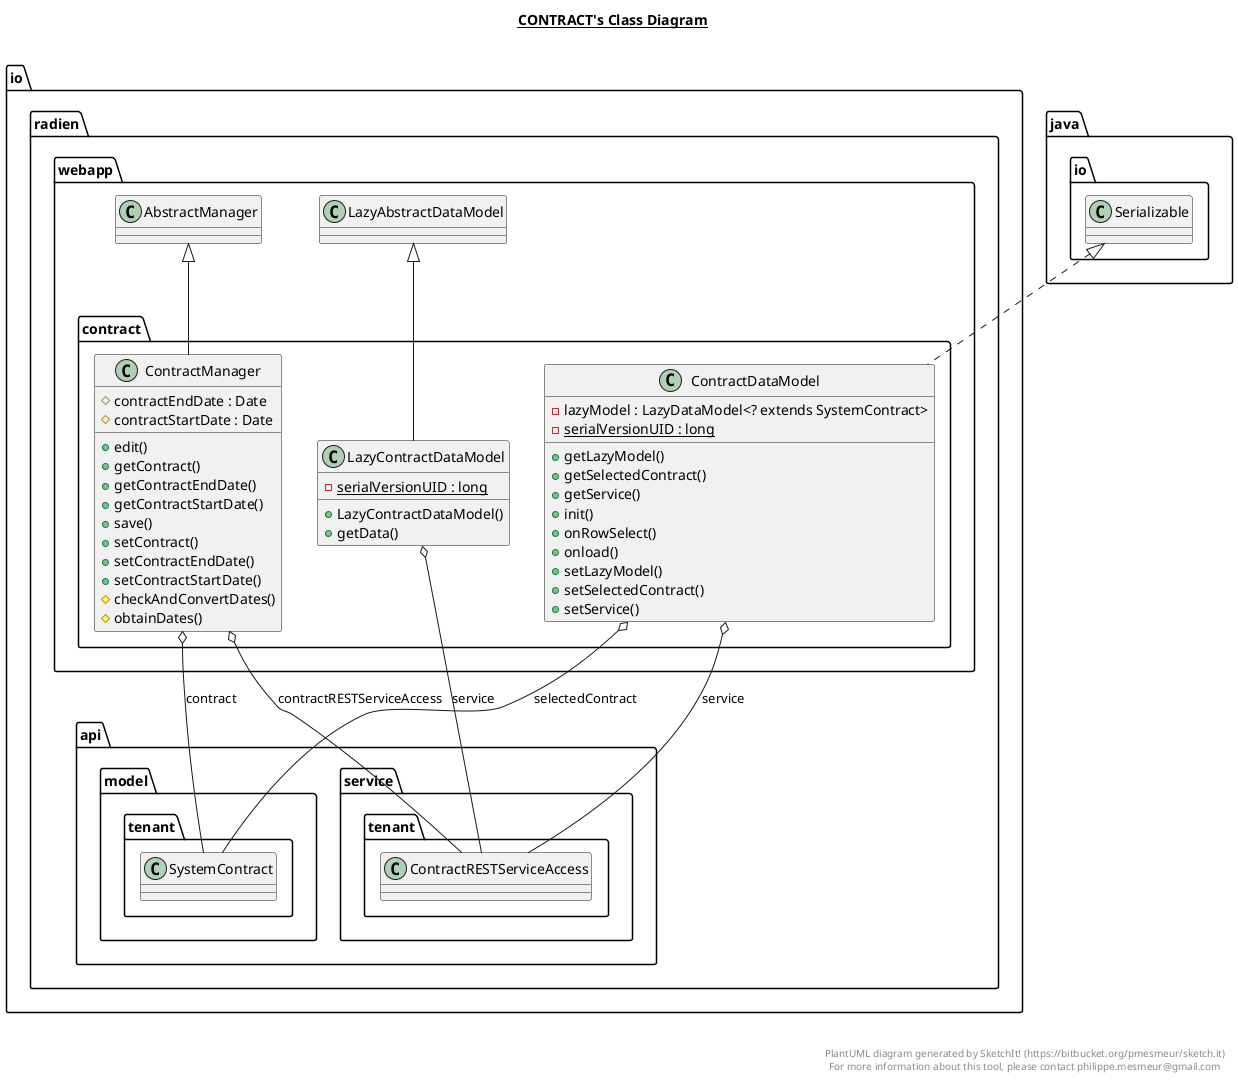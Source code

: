 @startuml

title __CONTRACT's Class Diagram__\n

  namespace io.radien.webapp {
    namespace contract {
      class io.radien.webapp.contract.ContractDataModel {
          - lazyModel : LazyDataModel<? extends SystemContract>
          {static} - serialVersionUID : long
          + getLazyModel()
          + getSelectedContract()
          + getService()
          + init()
          + onRowSelect()
          + onload()
          + setLazyModel()
          + setSelectedContract()
          + setService()
      }
    }
  }
  

  namespace io.radien.webapp {
    namespace contract {
      class io.radien.webapp.contract.ContractManager {
          # contractEndDate : Date
          # contractStartDate : Date
          + edit()
          + getContract()
          + getContractEndDate()
          + getContractStartDate()
          + save()
          + setContract()
          + setContractEndDate()
          + setContractStartDate()
          # checkAndConvertDates()
          # obtainDates()
      }
    }
  }
  

  namespace io.radien.webapp {
    namespace contract {
      class io.radien.webapp.contract.LazyContractDataModel {
          {static} - serialVersionUID : long
          + LazyContractDataModel()
          + getData()
      }
    }
  }
  

  io.radien.webapp.contract.ContractDataModel .up.|> java.io.Serializable
  io.radien.webapp.contract.ContractDataModel o-- io.radien.api.model.tenant.SystemContract : selectedContract
  io.radien.webapp.contract.ContractDataModel o-- io.radien.api.service.tenant.ContractRESTServiceAccess : service
  io.radien.webapp.contract.ContractManager -up-|> io.radien.webapp.AbstractManager
  io.radien.webapp.contract.ContractManager o-- io.radien.api.model.tenant.SystemContract : contract
  io.radien.webapp.contract.ContractManager o-- io.radien.api.service.tenant.ContractRESTServiceAccess : contractRESTServiceAccess
  io.radien.webapp.contract.LazyContractDataModel -up-|> io.radien.webapp.LazyAbstractDataModel
  io.radien.webapp.contract.LazyContractDataModel o-- io.radien.api.service.tenant.ContractRESTServiceAccess : service


right footer


PlantUML diagram generated by SketchIt! (https://bitbucket.org/pmesmeur/sketch.it)
For more information about this tool, please contact philippe.mesmeur@gmail.com
endfooter

@enduml
